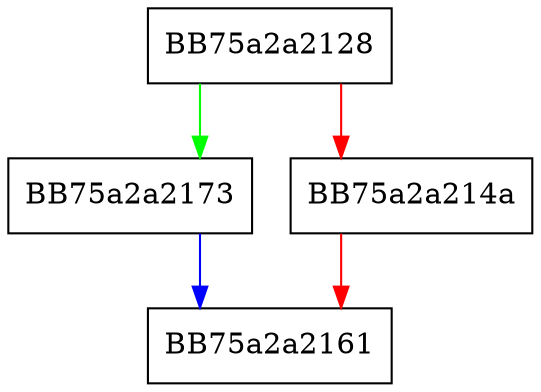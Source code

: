 digraph strAccumFinishRealloc {
  node [shape="box"];
  graph [splines=ortho];
  BB75a2a2128 -> BB75a2a2173 [color="green"];
  BB75a2a2128 -> BB75a2a214a [color="red"];
  BB75a2a214a -> BB75a2a2161 [color="red"];
  BB75a2a2173 -> BB75a2a2161 [color="blue"];
}